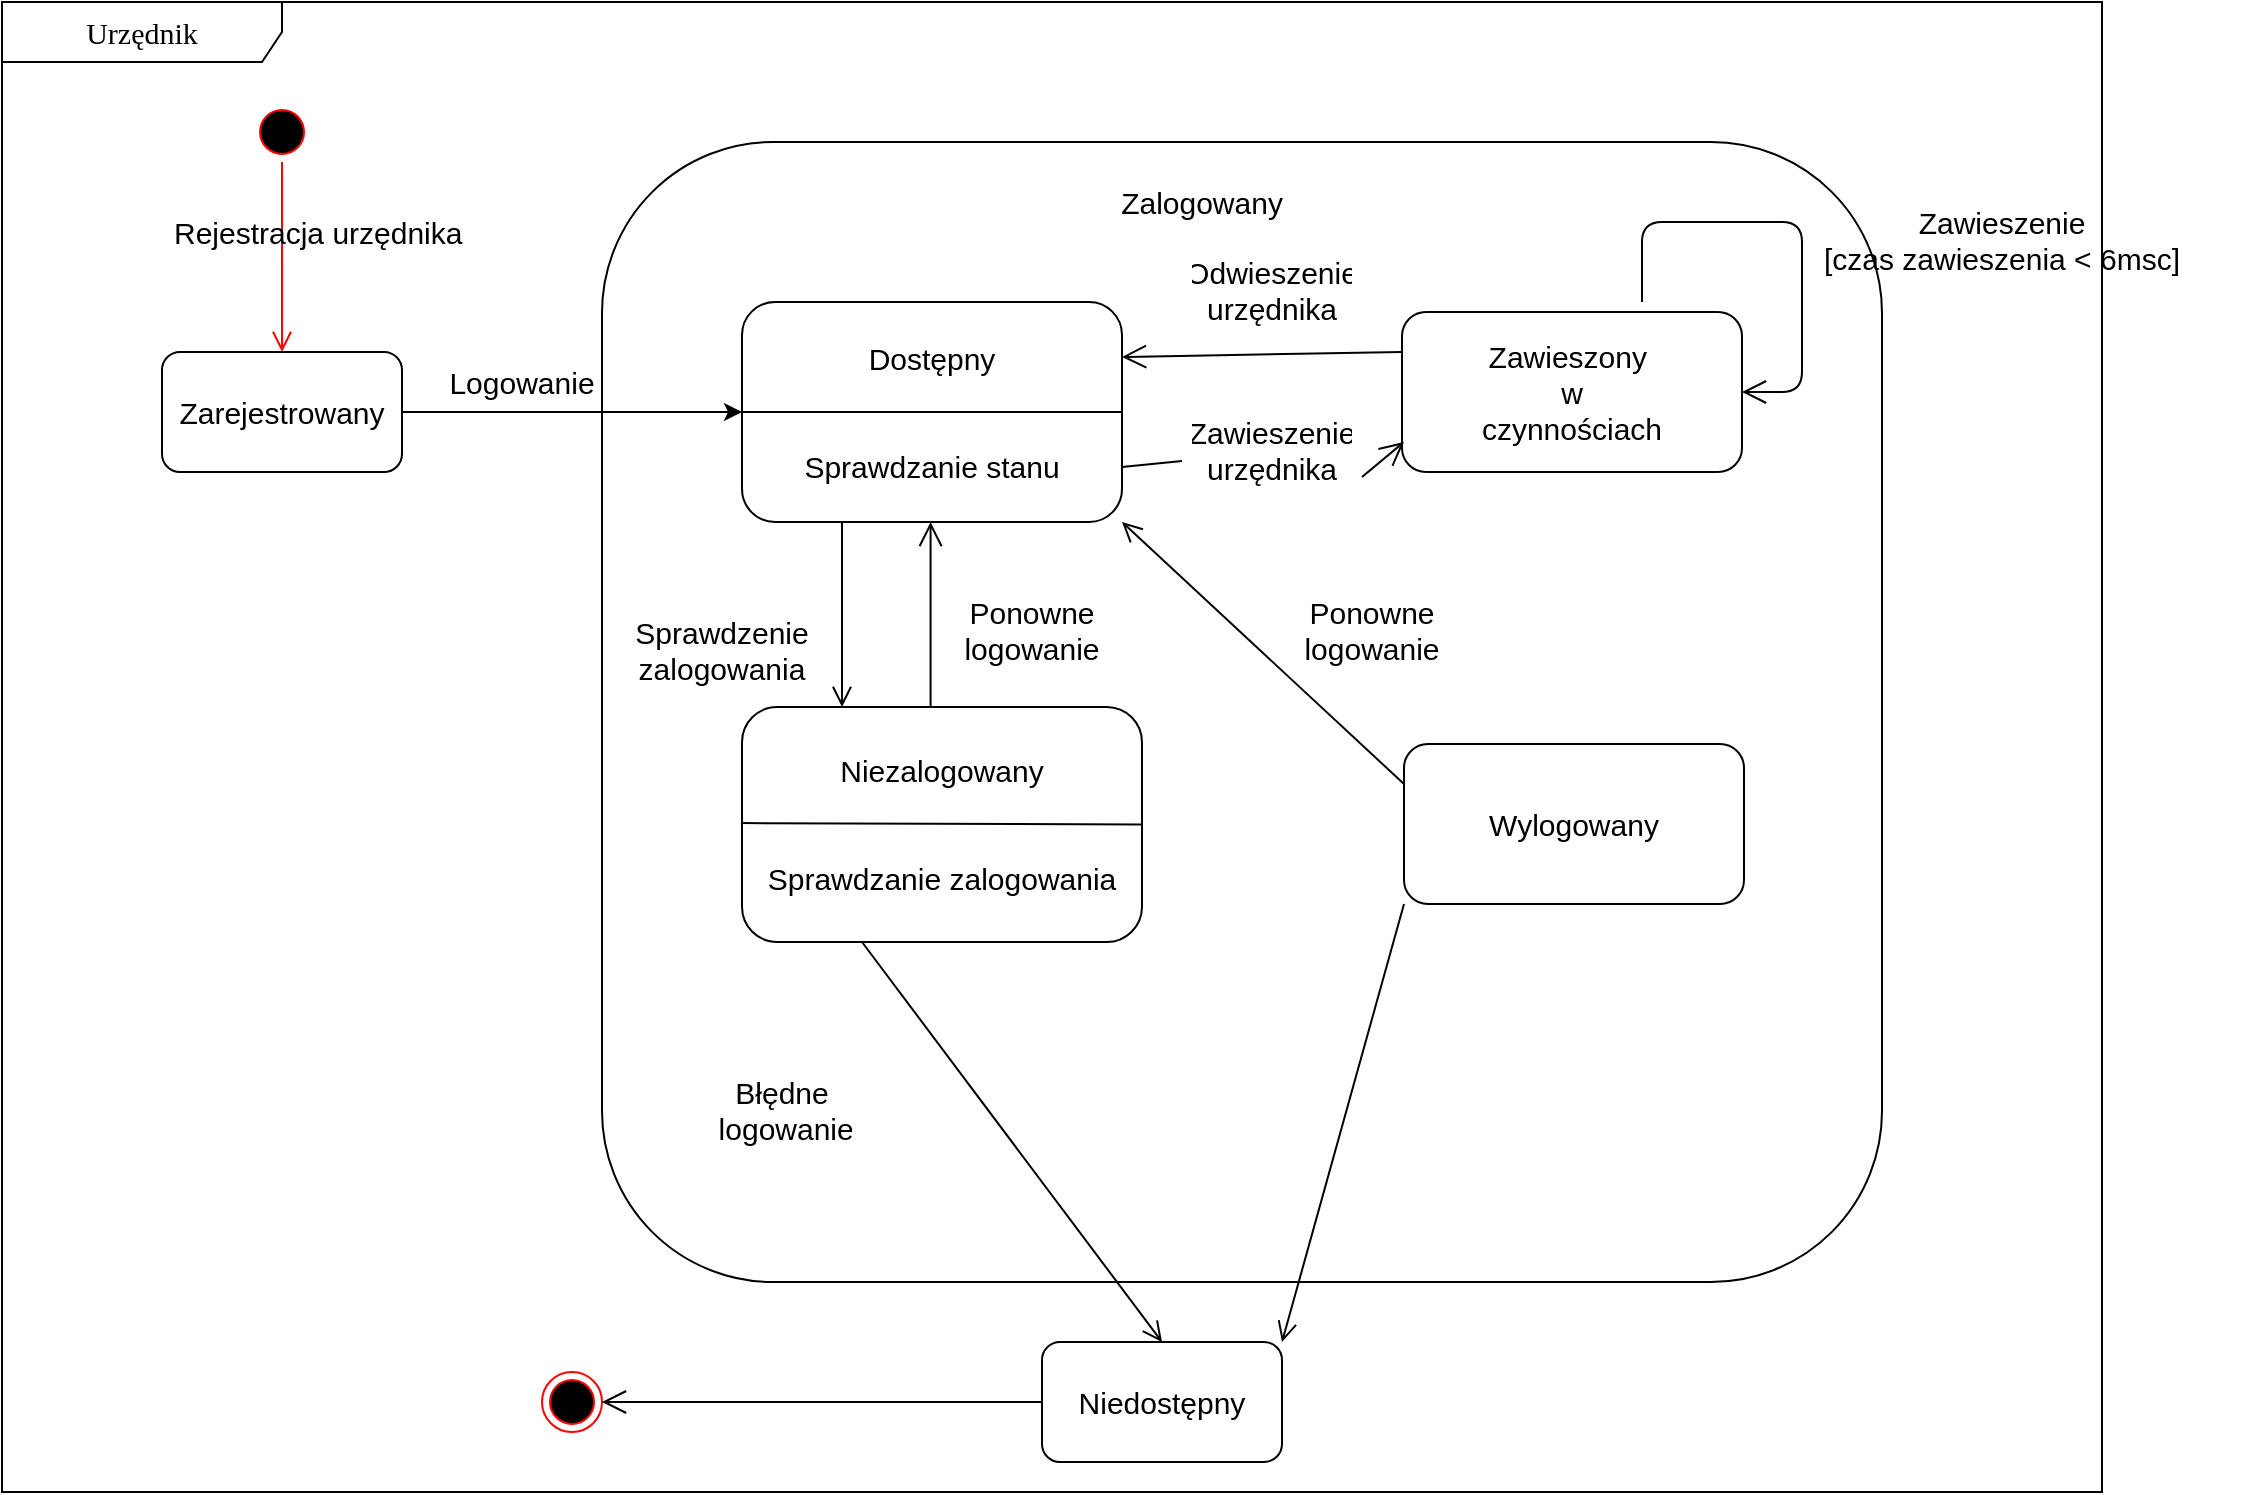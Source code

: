<mxfile version="18.2.0" type="github">
  <diagram name="Page-1" id="58cdce13-f638-feb5-8d6f-7d28b1aa9fa0">
    <mxGraphModel dx="1005" dy="1445" grid="1" gridSize="10" guides="1" tooltips="1" connect="1" arrows="1" fold="1" page="1" pageScale="1" pageWidth="1100" pageHeight="850" background="none" math="0" shadow="0">
      <root>
        <mxCell id="0" />
        <mxCell id="1" parent="0" />
        <mxCell id="zO54CJzg1BicQyHlgJjr-2" value="&lt;font style=&quot;font-size: 15px&quot;&gt;Urzędnik&lt;/font&gt;" style="shape=umlFrame;whiteSpace=wrap;html=1;rounded=1;shadow=0;comic=0;labelBackgroundColor=none;strokeWidth=1;fontFamily=Verdana;fontSize=15;align=center;width=140;height=30;" parent="1" vertex="1">
          <mxGeometry x="180" y="-110" width="1050" height="745" as="geometry" />
        </mxCell>
        <mxCell id="zO54CJzg1BicQyHlgJjr-3" value="" style="ellipse;html=1;shape=startState;fillColor=#000000;strokeColor=#ff0000;fontSize=15;" parent="1" vertex="1">
          <mxGeometry x="305" y="-60" width="30" height="30" as="geometry" />
        </mxCell>
        <mxCell id="zO54CJzg1BicQyHlgJjr-4" value="" style="edgeStyle=orthogonalEdgeStyle;html=1;verticalAlign=bottom;endArrow=open;endSize=8;strokeColor=#ff0000;entryX=0.5;entryY=0;entryDx=0;entryDy=0;fontSize=15;" parent="1" source="zO54CJzg1BicQyHlgJjr-3" target="zO54CJzg1BicQyHlgJjr-7" edge="1">
          <mxGeometry relative="1" as="geometry">
            <mxPoint x="410" y="370" as="targetPoint" />
            <Array as="points">
              <mxPoint x="320" y="-10" />
              <mxPoint x="320" y="-10" />
            </Array>
          </mxGeometry>
        </mxCell>
        <mxCell id="zO54CJzg1BicQyHlgJjr-6" value="Rejestracja urzędnika" style="text;strokeColor=none;fillColor=none;align=left;verticalAlign=top;spacingLeft=4;spacingRight=4;overflow=hidden;rotatable=0;points=[[0,0.5],[1,0.5]];portConstraint=eastwest;fontSize=15;" parent="1" vertex="1">
          <mxGeometry x="260" y="-10" width="160" height="26" as="geometry" />
        </mxCell>
        <mxCell id="zO54CJzg1BicQyHlgJjr-7" value="&lt;font style=&quot;font-size: 15px&quot;&gt;Zarejestrowany&lt;/font&gt;" style="rounded=1;whiteSpace=wrap;html=1;fontSize=15;" parent="1" vertex="1">
          <mxGeometry x="260" y="65" width="120" height="60" as="geometry" />
        </mxCell>
        <mxCell id="zO54CJzg1BicQyHlgJjr-8" value="" style="rounded=1;whiteSpace=wrap;html=1;fontSize=15;" parent="1" vertex="1">
          <mxGeometry x="480" y="-40" width="640" height="570" as="geometry" />
        </mxCell>
        <mxCell id="zO54CJzg1BicQyHlgJjr-10" value="&lt;font style=&quot;font-size: 15px;&quot;&gt;Zalogowany&lt;/font&gt;" style="text;html=1;strokeColor=none;fillColor=none;align=center;verticalAlign=middle;whiteSpace=wrap;rounded=0;fontSize=15;" parent="1" vertex="1">
          <mxGeometry x="760" y="-20" width="40" height="20" as="geometry" />
        </mxCell>
        <mxCell id="zO54CJzg1BicQyHlgJjr-11" value="&lt;font style=&quot;font-size: 15px&quot;&gt;Dostępny&lt;br style=&quot;font-size: 15px;&quot;&gt;&lt;br style=&quot;font-size: 15px;&quot;&gt;&lt;br style=&quot;font-size: 15px;&quot;&gt;Sprawdzanie stanu&lt;/font&gt;" style="rounded=1;whiteSpace=wrap;html=1;fontSize=15;" parent="1" vertex="1">
          <mxGeometry x="550" y="40" width="190" height="110" as="geometry" />
        </mxCell>
        <mxCell id="zO54CJzg1BicQyHlgJjr-12" value="" style="endArrow=classic;html=1;exitX=1;exitY=0.5;exitDx=0;exitDy=0;entryX=0;entryY=0.5;entryDx=0;entryDy=0;fontSize=15;" parent="1" source="zO54CJzg1BicQyHlgJjr-7" target="zO54CJzg1BicQyHlgJjr-11" edge="1">
          <mxGeometry width="50" height="50" relative="1" as="geometry">
            <mxPoint x="1030" y="350" as="sourcePoint" />
            <mxPoint x="1080" y="300" as="targetPoint" />
          </mxGeometry>
        </mxCell>
        <mxCell id="zO54CJzg1BicQyHlgJjr-13" value="Logowanie&lt;br style=&quot;font-size: 15px;&quot;&gt;" style="text;html=1;strokeColor=none;fillColor=none;align=center;verticalAlign=middle;whiteSpace=wrap;rounded=0;fontSize=15;" parent="1" vertex="1">
          <mxGeometry x="420" y="70" width="40" height="20" as="geometry" />
        </mxCell>
        <mxCell id="zO54CJzg1BicQyHlgJjr-20" value="" style="endArrow=none;html=1;fontSize=15;exitX=0;exitY=0.5;exitDx=0;exitDy=0;entryX=1;entryY=0.5;entryDx=0;entryDy=0;" parent="1" source="zO54CJzg1BicQyHlgJjr-11" target="zO54CJzg1BicQyHlgJjr-11" edge="1">
          <mxGeometry width="50" height="50" relative="1" as="geometry">
            <mxPoint x="1030" y="330" as="sourcePoint" />
            <mxPoint x="1080" y="280" as="targetPoint" />
          </mxGeometry>
        </mxCell>
        <mxCell id="zO54CJzg1BicQyHlgJjr-21" value="&lt;font style=&quot;font-size: 15px&quot;&gt;Niezalogowany&lt;br style=&quot;font-size: 15px;&quot;&gt;&lt;br style=&quot;font-size: 15px;&quot;&gt;&lt;br style=&quot;font-size: 15px;&quot;&gt;Sprawdzanie zalogowania&lt;/font&gt;" style="rounded=1;whiteSpace=wrap;html=1;fontSize=15;" parent="1" vertex="1">
          <mxGeometry x="550" y="242.5" width="200" height="117.5" as="geometry" />
        </mxCell>
        <mxCell id="zO54CJzg1BicQyHlgJjr-23" value="" style="endArrow=none;html=1;fontSize=15;exitX=0;exitY=0.5;exitDx=0;exitDy=0;entryX=1;entryY=0.5;entryDx=0;entryDy=0;" parent="1" target="zO54CJzg1BicQyHlgJjr-21" edge="1">
          <mxGeometry width="50" height="50" relative="1" as="geometry">
            <mxPoint x="550" y="300.54" as="sourcePoint" />
            <mxPoint x="670" y="300.54" as="targetPoint" />
          </mxGeometry>
        </mxCell>
        <mxCell id="zO54CJzg1BicQyHlgJjr-30" value="" style="endArrow=open;startArrow=none;endFill=0;startFill=0;endSize=8;startSize=10;html=1;fontSize=15;entryX=0.25;entryY=0;entryDx=0;entryDy=0;" parent="1" target="zO54CJzg1BicQyHlgJjr-21" edge="1">
          <mxGeometry width="160" relative="1" as="geometry">
            <mxPoint x="600" y="150" as="sourcePoint" />
            <mxPoint x="960" y="220" as="targetPoint" />
          </mxGeometry>
        </mxCell>
        <mxCell id="zO54CJzg1BicQyHlgJjr-31" value="" style="endArrow=none;startArrow=open;endFill=0;startFill=0;endSize=8;startSize=10;html=1;fontSize=15;entryX=0.25;entryY=0;entryDx=0;entryDy=0;" parent="1" edge="1">
          <mxGeometry width="160" relative="1" as="geometry">
            <mxPoint x="644.29" y="150" as="sourcePoint" />
            <mxPoint x="644.29" y="242.5" as="targetPoint" />
          </mxGeometry>
        </mxCell>
        <mxCell id="zO54CJzg1BicQyHlgJjr-32" value="Sprawdzenie &#xa;zalogowania" style="text;strokeColor=none;fillColor=none;align=center;verticalAlign=top;spacingLeft=4;spacingRight=4;overflow=hidden;rotatable=0;points=[[0,0.5],[1,0.5]];portConstraint=eastwest;fontSize=15;" parent="1" vertex="1">
          <mxGeometry x="490" y="190" width="100" height="50" as="geometry" />
        </mxCell>
        <mxCell id="zO54CJzg1BicQyHlgJjr-34" value="Ponowne&#xa;logowanie" style="text;strokeColor=none;fillColor=none;align=center;verticalAlign=top;spacingLeft=4;spacingRight=4;overflow=hidden;rotatable=0;points=[[0,0.5],[1,0.5]];portConstraint=eastwest;fontSize=15;" parent="1" vertex="1">
          <mxGeometry x="650" y="180" width="90" height="50" as="geometry" />
        </mxCell>
        <mxCell id="zO54CJzg1BicQyHlgJjr-35" value="Niedostępny" style="rounded=1;whiteSpace=wrap;html=1;fontSize=15;" parent="1" vertex="1">
          <mxGeometry x="700" y="560" width="120" height="60" as="geometry" />
        </mxCell>
        <mxCell id="zO54CJzg1BicQyHlgJjr-36" value="" style="ellipse;html=1;shape=endState;fillColor=#000000;strokeColor=#ff0000;fontSize=15;" parent="1" vertex="1">
          <mxGeometry x="450" y="575" width="30" height="30" as="geometry" />
        </mxCell>
        <mxCell id="zO54CJzg1BicQyHlgJjr-37" value="" style="endArrow=none;startArrow=open;endFill=0;startFill=0;endSize=8;startSize=10;html=1;fontSize=15;entryX=0;entryY=0.5;entryDx=0;entryDy=0;exitX=1;exitY=0.5;exitDx=0;exitDy=0;" parent="1" source="zO54CJzg1BicQyHlgJjr-36" target="zO54CJzg1BicQyHlgJjr-35" edge="1">
          <mxGeometry width="160" relative="1" as="geometry">
            <mxPoint x="339.29" y="370" as="sourcePoint" />
            <mxPoint x="339.29" y="462.5" as="targetPoint" />
          </mxGeometry>
        </mxCell>
        <mxCell id="zO54CJzg1BicQyHlgJjr-38" value="" style="endArrow=open;startArrow=none;endFill=0;startFill=0;endSize=8;startSize=10;html=1;fontSize=15;entryX=0.5;entryY=0;entryDx=0;entryDy=0;" parent="1" target="zO54CJzg1BicQyHlgJjr-35" edge="1">
          <mxGeometry width="160" relative="1" as="geometry">
            <mxPoint x="610" y="360" as="sourcePoint" />
            <mxPoint x="610" y="252.5" as="targetPoint" />
          </mxGeometry>
        </mxCell>
        <mxCell id="zO54CJzg1BicQyHlgJjr-40" value="Błędne&#xa; logowanie" style="text;strokeColor=none;fillColor=none;align=center;verticalAlign=top;spacingLeft=4;spacingRight=4;overflow=hidden;rotatable=0;points=[[0,0.5],[1,0.5]];portConstraint=eastwest;fontSize=15;" parent="1" vertex="1">
          <mxGeometry x="530" y="420" width="80" height="50" as="geometry" />
        </mxCell>
        <mxCell id="zO54CJzg1BicQyHlgJjr-41" value="Zawieszony&amp;nbsp;&lt;br style=&quot;font-size: 15px;&quot;&gt;w&lt;br style=&quot;font-size: 15px;&quot;&gt;czynnościach" style="rounded=1;whiteSpace=wrap;html=1;fontSize=15;align=center;" parent="1" vertex="1">
          <mxGeometry x="880" y="45" width="170" height="80" as="geometry" />
        </mxCell>
        <mxCell id="zO54CJzg1BicQyHlgJjr-42" value="Wylogowany" style="rounded=1;whiteSpace=wrap;html=1;fontSize=15;align=center;" parent="1" vertex="1">
          <mxGeometry x="881" y="261" width="170" height="80" as="geometry" />
        </mxCell>
        <mxCell id="zO54CJzg1BicQyHlgJjr-44" value="" style="endArrow=none;startArrow=open;endFill=0;startFill=0;endSize=8;startSize=10;html=1;fontSize=15;entryX=0;entryY=0.25;entryDx=0;entryDy=0;exitX=1;exitY=0.25;exitDx=0;exitDy=0;" parent="1" source="zO54CJzg1BicQyHlgJjr-11" target="zO54CJzg1BicQyHlgJjr-41" edge="1">
          <mxGeometry width="160" relative="1" as="geometry">
            <mxPoint x="654.29" y="160" as="sourcePoint" />
            <mxPoint x="654.29" y="252.5" as="targetPoint" />
          </mxGeometry>
        </mxCell>
        <mxCell id="zO54CJzg1BicQyHlgJjr-45" value="" style="endArrow=none;startArrow=none;endFill=0;startFill=0;endSize=8;startSize=10;html=1;fontSize=15;entryX=1;entryY=0.75;entryDx=0;entryDy=0;" parent="1" source="zO54CJzg1BicQyHlgJjr-53" target="zO54CJzg1BicQyHlgJjr-11" edge="1">
          <mxGeometry width="160" relative="1" as="geometry">
            <mxPoint x="881" y="110" as="sourcePoint" />
            <mxPoint x="664.29" y="262.5" as="targetPoint" />
          </mxGeometry>
        </mxCell>
        <mxCell id="zO54CJzg1BicQyHlgJjr-46" value="Ponowne&#xa;logowanie" style="text;strokeColor=none;fillColor=none;align=center;verticalAlign=top;spacingLeft=4;spacingRight=4;overflow=hidden;rotatable=0;points=[[0,0.5],[1,0.5]];portConstraint=eastwest;fontSize=15;" parent="1" vertex="1">
          <mxGeometry x="820" y="180" width="90" height="50" as="geometry" />
        </mxCell>
        <mxCell id="zO54CJzg1BicQyHlgJjr-47" value="" style="endArrow=none;startArrow=open;endFill=0;startFill=0;endSize=8;startSize=10;html=1;fontSize=15;exitX=1;exitY=0.5;exitDx=0;exitDy=0;" parent="1" source="zO54CJzg1BicQyHlgJjr-41" edge="1">
          <mxGeometry width="160" relative="1" as="geometry">
            <mxPoint x="750" y="77.5" as="sourcePoint" />
            <mxPoint x="1000" y="40" as="targetPoint" />
            <Array as="points">
              <mxPoint x="1080" y="85" />
              <mxPoint x="1080" />
              <mxPoint x="1000" />
            </Array>
          </mxGeometry>
        </mxCell>
        <mxCell id="zO54CJzg1BicQyHlgJjr-48" value="Zawieszenie &#xa;[czas zawieszenia &lt; 6msc]" style="text;strokeColor=none;fillColor=none;align=center;verticalAlign=top;spacingLeft=4;spacingRight=4;overflow=hidden;rotatable=0;points=[[0,0.5],[1,0.5]];portConstraint=eastwest;fontSize=15;" parent="1" vertex="1">
          <mxGeometry x="1060" y="-15" width="240" height="80" as="geometry" />
        </mxCell>
        <mxCell id="zO54CJzg1BicQyHlgJjr-49" value="Odwieszenie&#xa;urzędnika" style="text;strokeColor=none;fillColor=none;align=center;verticalAlign=top;spacingLeft=4;spacingRight=4;overflow=hidden;rotatable=0;points=[[0,0.5],[1,0.5]];portConstraint=eastwest;fontSize=15;" parent="1" vertex="1">
          <mxGeometry x="770" y="10" width="90" height="50" as="geometry" />
        </mxCell>
        <mxCell id="zO54CJzg1BicQyHlgJjr-51" value="" style="endArrow=open;startArrow=none;endFill=0;startFill=0;endSize=8;startSize=10;html=1;fontSize=15;entryX=1;entryY=1;entryDx=0;entryDy=0;exitX=0;exitY=0.25;exitDx=0;exitDy=0;" parent="1" source="zO54CJzg1BicQyHlgJjr-42" target="zO54CJzg1BicQyHlgJjr-11" edge="1">
          <mxGeometry width="160" relative="1" as="geometry">
            <mxPoint x="610" y="160" as="sourcePoint" />
            <mxPoint x="610" y="252.5" as="targetPoint" />
          </mxGeometry>
        </mxCell>
        <mxCell id="zO54CJzg1BicQyHlgJjr-54" value="" style="endArrow=open;startArrow=none;endFill=0;startFill=0;endSize=8;startSize=10;html=1;fontSize=15;entryX=1;entryY=0;entryDx=0;entryDy=0;exitX=0;exitY=1;exitDx=0;exitDy=0;" parent="1" source="zO54CJzg1BicQyHlgJjr-42" target="zO54CJzg1BicQyHlgJjr-35" edge="1">
          <mxGeometry width="160" relative="1" as="geometry">
            <mxPoint x="891" y="291" as="sourcePoint" />
            <mxPoint x="750" y="160" as="targetPoint" />
          </mxGeometry>
        </mxCell>
        <mxCell id="zO54CJzg1BicQyHlgJjr-53" value="Zawieszenie&#xa;urzędnika" style="text;strokeColor=none;fillColor=none;align=center;verticalAlign=top;spacingLeft=4;spacingRight=4;overflow=hidden;rotatable=0;points=[[0,0.5],[1,0.5]];portConstraint=eastwest;fontSize=15;" parent="1" vertex="1">
          <mxGeometry x="770" y="90" width="90" height="50" as="geometry" />
        </mxCell>
        <mxCell id="zO54CJzg1BicQyHlgJjr-55" value="" style="endArrow=none;startArrow=open;endFill=0;startFill=0;endSize=8;startSize=10;html=1;fontSize=15;entryX=1;entryY=0.75;entryDx=0;entryDy=0;" parent="1" target="zO54CJzg1BicQyHlgJjr-53" edge="1">
          <mxGeometry width="160" relative="1" as="geometry">
            <mxPoint x="881" y="110" as="sourcePoint" />
            <mxPoint x="740" y="122.5" as="targetPoint" />
          </mxGeometry>
        </mxCell>
      </root>
    </mxGraphModel>
  </diagram>
</mxfile>
